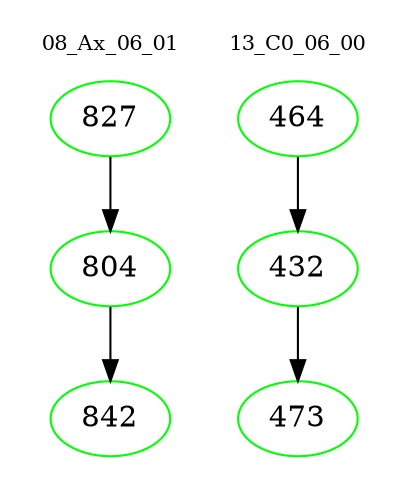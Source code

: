 digraph{
subgraph cluster_0 {
color = white
label = "08_Ax_06_01";
fontsize=10;
T0_827 [label="827", color="green"]
T0_827 -> T0_804 [color="black"]
T0_804 [label="804", color="green"]
T0_804 -> T0_842 [color="black"]
T0_842 [label="842", color="green"]
}
subgraph cluster_1 {
color = white
label = "13_C0_06_00";
fontsize=10;
T1_464 [label="464", color="green"]
T1_464 -> T1_432 [color="black"]
T1_432 [label="432", color="green"]
T1_432 -> T1_473 [color="black"]
T1_473 [label="473", color="green"]
}
}
